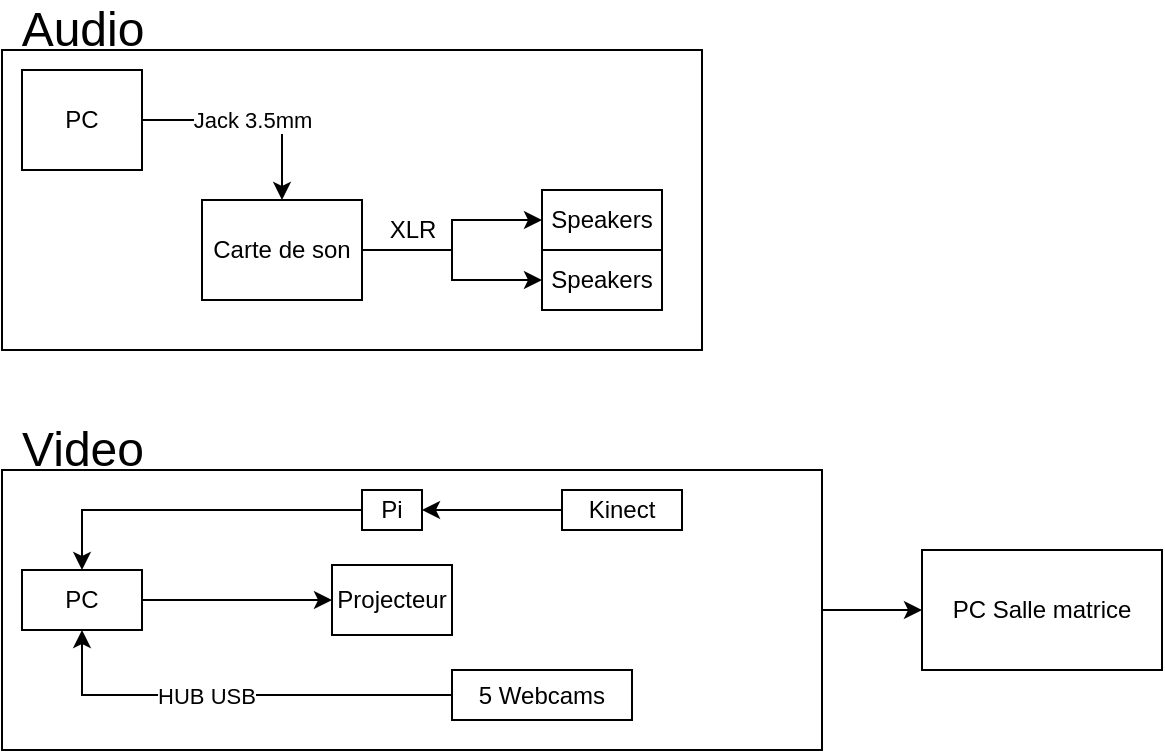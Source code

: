<mxfile version="16.4.8" type="device"><diagram id="Khv1OqhMCEvOYd3CLJw9" name="Page-1"><mxGraphModel dx="981" dy="494" grid="1" gridSize="10" guides="1" tooltips="1" connect="1" arrows="1" fold="1" page="1" pageScale="1" pageWidth="827" pageHeight="1169" math="0" shadow="0"><root><mxCell id="0"/><mxCell id="1" parent="0"/><mxCell id="nH6hOSjPUCd5lxxecGtY-2" value="" style="rounded=0;whiteSpace=wrap;html=1;" parent="1" vertex="1"><mxGeometry x="70" y="40" width="350" height="150" as="geometry"/></mxCell><mxCell id="nH6hOSjPUCd5lxxecGtY-4" value="Jack 3.5mm" style="edgeStyle=orthogonalEdgeStyle;rounded=0;orthogonalLoop=1;jettySize=auto;html=1;exitX=1;exitY=0.5;exitDx=0;exitDy=0;" parent="1" source="nH6hOSjPUCd5lxxecGtY-1" target="nH6hOSjPUCd5lxxecGtY-3" edge="1"><mxGeometry relative="1" as="geometry"><mxPoint as="offset"/></mxGeometry></mxCell><mxCell id="nH6hOSjPUCd5lxxecGtY-1" value="PC" style="rounded=0;whiteSpace=wrap;html=1;" parent="1" vertex="1"><mxGeometry x="80" y="50" width="60" height="50" as="geometry"/></mxCell><mxCell id="XqFAeIvDagOg5WSfcur--7" style="edgeStyle=orthogonalEdgeStyle;rounded=0;orthogonalLoop=1;jettySize=auto;html=1;exitX=1;exitY=0.5;exitDx=0;exitDy=0;entryX=0;entryY=0.5;entryDx=0;entryDy=0;fontSize=12;" parent="1" source="nH6hOSjPUCd5lxxecGtY-3" target="XqFAeIvDagOg5WSfcur--3" edge="1"><mxGeometry relative="1" as="geometry"/></mxCell><mxCell id="XqFAeIvDagOg5WSfcur--9" style="edgeStyle=orthogonalEdgeStyle;rounded=0;orthogonalLoop=1;jettySize=auto;html=1;exitX=1;exitY=0.5;exitDx=0;exitDy=0;entryX=0;entryY=0.5;entryDx=0;entryDy=0;fontSize=12;" parent="1" source="nH6hOSjPUCd5lxxecGtY-3" target="XqFAeIvDagOg5WSfcur--1" edge="1"><mxGeometry relative="1" as="geometry"/></mxCell><mxCell id="nH6hOSjPUCd5lxxecGtY-3" value="Carte de son" style="rounded=0;whiteSpace=wrap;html=1;" parent="1" vertex="1"><mxGeometry x="170" y="115" width="80" height="50" as="geometry"/></mxCell><mxCell id="nH6hOSjPUCd5lxxecGtY-5" value="&lt;font style=&quot;font-size: 24px&quot;&gt;Audio&lt;/font&gt;" style="text;html=1;align=center;verticalAlign=middle;resizable=0;points=[];autosize=1;strokeColor=none;fillColor=none;" parent="1" vertex="1"><mxGeometry x="70" y="20" width="80" height="20" as="geometry"/></mxCell><mxCell id="l0FstoOQB_58Hy04V9DB-17" style="edgeStyle=orthogonalEdgeStyle;rounded=0;orthogonalLoop=1;jettySize=auto;html=1;exitX=1;exitY=0.5;exitDx=0;exitDy=0;entryX=0;entryY=0.5;entryDx=0;entryDy=0;" edge="1" parent="1" source="nH6hOSjPUCd5lxxecGtY-11" target="nH6hOSjPUCd5lxxecGtY-52"><mxGeometry relative="1" as="geometry"/></mxCell><mxCell id="nH6hOSjPUCd5lxxecGtY-11" value="" style="rounded=0;whiteSpace=wrap;html=1;" parent="1" vertex="1"><mxGeometry x="70" y="250" width="410" height="140" as="geometry"/></mxCell><mxCell id="l0FstoOQB_58Hy04V9DB-15" style="edgeStyle=orthogonalEdgeStyle;rounded=0;orthogonalLoop=1;jettySize=auto;html=1;exitX=1;exitY=0.5;exitDx=0;exitDy=0;entryX=0;entryY=0.5;entryDx=0;entryDy=0;" edge="1" parent="1" source="nH6hOSjPUCd5lxxecGtY-13" target="nH6hOSjPUCd5lxxecGtY-41"><mxGeometry relative="1" as="geometry"/></mxCell><mxCell id="nH6hOSjPUCd5lxxecGtY-13" value="PC" style="rounded=0;whiteSpace=wrap;html=1;" parent="1" vertex="1"><mxGeometry x="80" y="300" width="60" height="30" as="geometry"/></mxCell><mxCell id="nH6hOSjPUCd5lxxecGtY-17" value="&lt;div style=&quot;font-size: 24px&quot;&gt;&lt;font style=&quot;font-size: 24px&quot;&gt;Video&lt;/font&gt;&lt;/div&gt;" style="text;html=1;align=center;verticalAlign=middle;resizable=0;points=[];autosize=1;strokeColor=none;fillColor=none;" parent="1" vertex="1"><mxGeometry x="70" y="230" width="80" height="20" as="geometry"/></mxCell><mxCell id="l0FstoOQB_58Hy04V9DB-21" style="edgeStyle=orthogonalEdgeStyle;rounded=0;orthogonalLoop=1;jettySize=auto;html=1;exitX=0;exitY=0.5;exitDx=0;exitDy=0;entryX=1;entryY=0.5;entryDx=0;entryDy=0;" edge="1" parent="1" source="nH6hOSjPUCd5lxxecGtY-20" target="l0FstoOQB_58Hy04V9DB-2"><mxGeometry relative="1" as="geometry"/></mxCell><mxCell id="nH6hOSjPUCd5lxxecGtY-20" value="&lt;div&gt;Kinect&lt;/div&gt;" style="rounded=0;whiteSpace=wrap;html=1;" parent="1" vertex="1"><mxGeometry x="350" y="260" width="60" height="20" as="geometry"/></mxCell><mxCell id="l0FstoOQB_58Hy04V9DB-28" style="edgeStyle=orthogonalEdgeStyle;rounded=0;orthogonalLoop=1;jettySize=auto;html=1;exitX=0;exitY=0.5;exitDx=0;exitDy=0;entryX=0.5;entryY=1;entryDx=0;entryDy=0;" edge="1" parent="1" source="nH6hOSjPUCd5lxxecGtY-23" target="nH6hOSjPUCd5lxxecGtY-13"><mxGeometry relative="1" as="geometry"/></mxCell><mxCell id="l0FstoOQB_58Hy04V9DB-29" value="HUB USB" style="edgeLabel;html=1;align=center;verticalAlign=middle;resizable=0;points=[];" vertex="1" connectable="0" parent="l0FstoOQB_58Hy04V9DB-28"><mxGeometry x="0.137" relative="1" as="geometry"><mxPoint as="offset"/></mxGeometry></mxCell><mxCell id="nH6hOSjPUCd5lxxecGtY-23" value="5 Webcams" style="rounded=0;whiteSpace=wrap;html=1;" parent="1" vertex="1"><mxGeometry x="295" y="350" width="90" height="25" as="geometry"/></mxCell><mxCell id="nH6hOSjPUCd5lxxecGtY-41" value="&lt;div&gt;Projecteur&lt;/div&gt;" style="rounded=0;whiteSpace=wrap;html=1;" parent="1" vertex="1"><mxGeometry x="235" y="297.5" width="60" height="35" as="geometry"/></mxCell><mxCell id="nH6hOSjPUCd5lxxecGtY-52" value="&lt;div&gt;PC Salle matrice&lt;/div&gt;" style="whiteSpace=wrap;html=1;fontSize=12;" parent="1" vertex="1"><mxGeometry x="530" y="290" width="120" height="60" as="geometry"/></mxCell><mxCell id="XqFAeIvDagOg5WSfcur--1" value="Speakers" style="rounded=0;whiteSpace=wrap;html=1;" parent="1" vertex="1"><mxGeometry x="340" y="140" width="60" height="30" as="geometry"/></mxCell><mxCell id="XqFAeIvDagOg5WSfcur--3" value="Speakers" style="rounded=0;whiteSpace=wrap;html=1;" parent="1" vertex="1"><mxGeometry x="340" y="110" width="60" height="30" as="geometry"/></mxCell><mxCell id="l0FstoOQB_58Hy04V9DB-1" value="XLR" style="text;html=1;strokeColor=none;fillColor=none;align=center;verticalAlign=middle;whiteSpace=wrap;rounded=0;" vertex="1" parent="1"><mxGeometry x="257.5" y="115" width="35" height="30" as="geometry"/></mxCell><mxCell id="l0FstoOQB_58Hy04V9DB-20" style="edgeStyle=orthogonalEdgeStyle;rounded=0;orthogonalLoop=1;jettySize=auto;html=1;exitX=0;exitY=0.5;exitDx=0;exitDy=0;entryX=0.5;entryY=0;entryDx=0;entryDy=0;" edge="1" parent="1" source="l0FstoOQB_58Hy04V9DB-2" target="nH6hOSjPUCd5lxxecGtY-13"><mxGeometry relative="1" as="geometry"/></mxCell><mxCell id="l0FstoOQB_58Hy04V9DB-2" value="Pi" style="rounded=0;whiteSpace=wrap;html=1;" vertex="1" parent="1"><mxGeometry x="250" y="260" width="30" height="20" as="geometry"/></mxCell></root></mxGraphModel></diagram></mxfile>